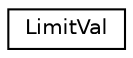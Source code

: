 digraph G
{
 // INTERACTIVE_SVG=YES
  edge [fontname="Helvetica",fontsize="10",labelfontname="Helvetica",labelfontsize="10"];
  node [fontname="Helvetica",fontsize="10",shape=record];
  rankdir="LR";
  Node1 [label="LimitVal",height=0.2,width=0.4,color="black", fillcolor="white", style="filled",URL="$d1/df2/struct_limit_val.html"];
}
